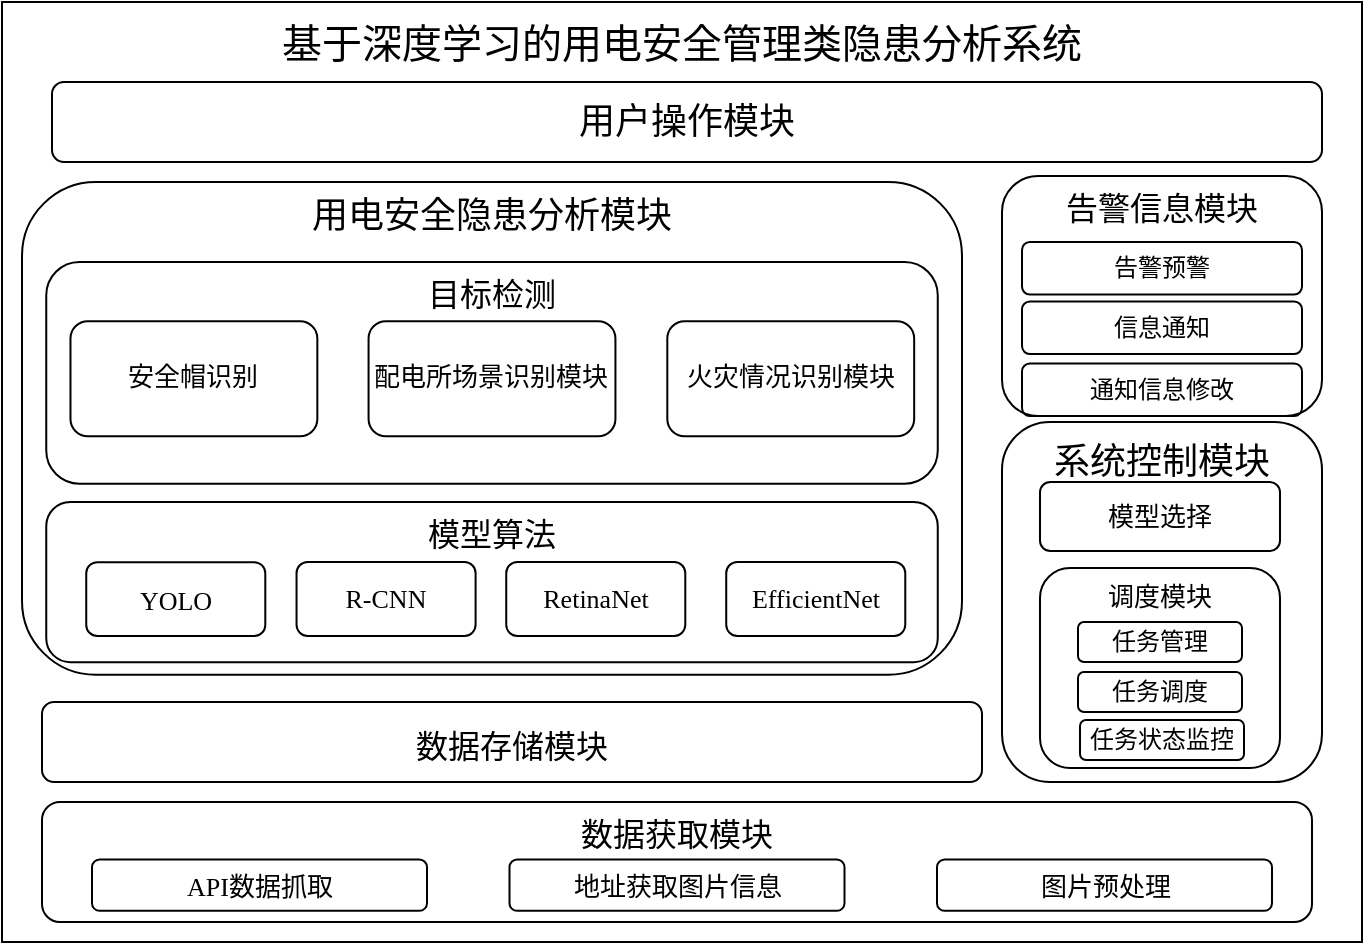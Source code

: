 <mxfile version="21.3.2" type="github">
  <diagram id="qzLwJ4X5yYsX_Pqfa8gJ" name="第 1 页">
    <mxGraphModel dx="1129" dy="655" grid="1" gridSize="10" guides="1" tooltips="1" connect="1" arrows="1" fold="1" page="1" pageScale="1" pageWidth="827" pageHeight="1169" math="0" shadow="0">
      <root>
        <mxCell id="0" />
        <mxCell id="1" parent="0" />
        <mxCell id="-XkHRvkM_vw5rs00xsbZ-1" value="" style="rounded=0;whiteSpace=wrap;html=1;glass=0;shadow=0;perimeterSpacing=0;fillColor=none;fontColor=#333333;strokeColor=#000000;fontFamily=宋体;" parent="1" vertex="1">
          <mxGeometry x="80" y="30" width="680" height="470" as="geometry" />
        </mxCell>
        <mxCell id="-XkHRvkM_vw5rs00xsbZ-2" value="&lt;font style=&quot;font-size: 20px;&quot;&gt;基于深度学习的用电安全管理类隐患分析系统&lt;/font&gt;" style="rounded=0;whiteSpace=wrap;html=1;shadow=0;glass=0;strokeColor=#000000;fontFamily=宋体;fontSize=12;fontColor=default;fillColor=none;strokeWidth=0;opacity=0;" parent="1" vertex="1">
          <mxGeometry x="80" y="30" width="680" height="40" as="geometry" />
        </mxCell>
        <mxCell id="-XkHRvkM_vw5rs00xsbZ-4" value="&lt;font style=&quot;font-size: 18px;&quot;&gt;用户操作模块&lt;/font&gt;" style="rounded=1;whiteSpace=wrap;html=1;shadow=0;glass=0;strokeColor=#000000;fontFamily=宋体;fontSize=18;fillColor=none;" parent="1" vertex="1">
          <mxGeometry x="105" y="70" width="635" height="40" as="geometry" />
        </mxCell>
        <mxCell id="-XkHRvkM_vw5rs00xsbZ-7" value="&lt;font style=&quot;font-size: 16px;&quot;&gt;数据存储模块&lt;/font&gt;" style="rounded=1;whiteSpace=wrap;html=1;shadow=0;glass=0;strokeColor=#000000;fontFamily=宋体;fontSize=20;fillColor=none;" parent="1" vertex="1">
          <mxGeometry x="100" y="380" width="470" height="40" as="geometry" />
        </mxCell>
        <mxCell id="8fsPF6jv214_PspzoPRW-3" value="&lt;font style=&quot;font-size: 16px;&quot;&gt;数据获取模块&lt;/font&gt;" style="rounded=1;whiteSpace=wrap;html=1;shadow=0;glass=0;strokeColor=#000000;fontFamily=宋体;fontSize=12;fillColor=none;verticalAlign=top;horizontal=1;" parent="1" vertex="1">
          <mxGeometry x="100" y="430" width="635" height="60" as="geometry" />
        </mxCell>
        <mxCell id="a34KFY5_O4nveKa4adVM-4" value="&lt;font style=&quot;font-size: 13px;&quot;&gt;地址获取图片信息&lt;/font&gt;" style="rounded=1;whiteSpace=wrap;html=1;fillColor=none;strokeColor=#000000;fontFamily=宋体;" parent="1" vertex="1">
          <mxGeometry x="333.75" y="458.714" width="167.5" height="25.714" as="geometry" />
        </mxCell>
        <mxCell id="a34KFY5_O4nveKa4adVM-6" value="&lt;font style=&quot;font-size: 13px;&quot;&gt;图片预处理&lt;/font&gt;" style="rounded=1;whiteSpace=wrap;html=1;fillColor=none;strokeColor=#000000;fontFamily=宋体;" parent="1" vertex="1">
          <mxGeometry x="547.5" y="458.714" width="167.5" height="25.714" as="geometry" />
        </mxCell>
        <mxCell id="a34KFY5_O4nveKa4adVM-7" value="&lt;font style=&quot;font-size: 13px;&quot;&gt;API数据抓取&lt;/font&gt;" style="rounded=1;whiteSpace=wrap;html=1;fillColor=none;strokeColor=#000000;fontFamily=宋体;" parent="1" vertex="1">
          <mxGeometry x="125" y="458.714" width="167.5" height="25.714" as="geometry" />
        </mxCell>
        <mxCell id="NONEwGI_FrMDEX2sMCA--4" value="" style="group" vertex="1" connectable="0" parent="1">
          <mxGeometry x="90" y="120" width="470" height="246.4" as="geometry" />
        </mxCell>
        <mxCell id="-XkHRvkM_vw5rs00xsbZ-13" value="用电安全隐患分析模块" style="rounded=1;whiteSpace=wrap;html=1;shadow=0;glass=0;strokeColor=#000000;fontFamily=宋体;fontSize=18;fillColor=none;verticalAlign=top;" parent="NONEwGI_FrMDEX2sMCA--4" vertex="1">
          <mxGeometry width="470" height="246.4" as="geometry" />
        </mxCell>
        <mxCell id="NONEwGI_FrMDEX2sMCA--3" value="" style="group" vertex="1" connectable="0" parent="NONEwGI_FrMDEX2sMCA--4">
          <mxGeometry x="12.123" y="40" width="445.754" height="110.88" as="geometry" />
        </mxCell>
        <mxCell id="a34KFY5_O4nveKa4adVM-10" value="&lt;font&gt;目标检测&lt;/font&gt;" style="rounded=1;whiteSpace=wrap;html=1;verticalAlign=top;fontSize=16;fillColor=none;strokeColor=#000000;container=0;fontFamily=宋体;" parent="NONEwGI_FrMDEX2sMCA--3" vertex="1">
          <mxGeometry width="445.754" height="110.88" as="geometry" />
        </mxCell>
        <mxCell id="a34KFY5_O4nveKa4adVM-11" value="&lt;span style=&quot;font-size: 13px;&quot;&gt;安全帽识别&lt;/span&gt;" style="rounded=1;whiteSpace=wrap;html=1;shadow=0;glass=0;strokeColor=#000000;fontFamily=宋体;fontSize=14;fontColor=default;fillColor=none;verticalAlign=middle;align=center;container=0;" parent="NONEwGI_FrMDEX2sMCA--3" vertex="1">
          <mxGeometry x="12.118" y="29.568" width="123.431" height="57.608" as="geometry" />
        </mxCell>
        <mxCell id="NONEwGI_FrMDEX2sMCA--1" value="&lt;font style=&quot;font-size: 13px;&quot;&gt;火灾情况识别模块&lt;/font&gt;" style="rounded=1;whiteSpace=wrap;html=1;shadow=0;glass=0;strokeColor=#000000;fontFamily=宋体;fontSize=14;fontColor=default;fillColor=none;verticalAlign=middle;align=center;container=0;" vertex="1" parent="NONEwGI_FrMDEX2sMCA--3">
          <mxGeometry x="310.531" y="29.568" width="123.431" height="57.608" as="geometry" />
        </mxCell>
        <mxCell id="NONEwGI_FrMDEX2sMCA--2" value="&lt;font style=&quot;font-size: 13px;&quot;&gt;配电所场景识别模块&lt;/font&gt;" style="rounded=1;whiteSpace=wrap;html=1;shadow=0;glass=0;strokeColor=#000000;fontFamily=宋体;fontSize=14;fontColor=default;fillColor=none;verticalAlign=middle;align=center;container=0;" vertex="1" parent="NONEwGI_FrMDEX2sMCA--3">
          <mxGeometry x="161.16" y="29.568" width="123.431" height="57.608" as="geometry" />
        </mxCell>
        <mxCell id="NONEwGI_FrMDEX2sMCA--7" value="" style="group" vertex="1" connectable="0" parent="NONEwGI_FrMDEX2sMCA--4">
          <mxGeometry x="12.123" y="160.0" width="445.754" height="80.08" as="geometry" />
        </mxCell>
        <mxCell id="a34KFY5_O4nveKa4adVM-22" value="&lt;font&gt;模型算法&lt;/font&gt;" style="rounded=1;whiteSpace=wrap;html=1;verticalAlign=top;fontSize=16;fillColor=none;strokeColor=#000000;fontFamily=宋体;" parent="NONEwGI_FrMDEX2sMCA--7" vertex="1">
          <mxGeometry width="445.754" height="80.08" as="geometry" />
        </mxCell>
        <mxCell id="a34KFY5_O4nveKa4adVM-94" value="&lt;font style=&quot;font-size: 13px;&quot;&gt;YOLO&lt;/font&gt;" style="rounded=1;whiteSpace=wrap;html=1;fontFamily=宋体;fillColor=none;strokeColor=#000000;" parent="NONEwGI_FrMDEX2sMCA--7" vertex="1">
          <mxGeometry x="19.998" y="30.08" width="89.524" height="36.96" as="geometry" />
        </mxCell>
        <mxCell id="a34KFY5_O4nveKa4adVM-95" value="&lt;font style=&quot;font-size: 13px;&quot;&gt;R-CNN&lt;/font&gt;" style="rounded=1;whiteSpace=wrap;html=1;fontFamily=宋体;fillColor=none;strokeColor=#000000;" parent="NONEwGI_FrMDEX2sMCA--7" vertex="1">
          <mxGeometry x="125.147" y="30.0" width="89.524" height="36.96" as="geometry" />
        </mxCell>
        <mxCell id="a34KFY5_O4nveKa4adVM-27" value="&lt;font style=&quot;font-size: 13px;&quot;&gt;RetinaNet&lt;/font&gt;" style="rounded=1;whiteSpace=wrap;html=1;fontFamily=宋体;fillColor=none;strokeColor=#000000;" parent="NONEwGI_FrMDEX2sMCA--7" vertex="1">
          <mxGeometry x="229.997" y="30.0" width="89.524" height="36.96" as="geometry" />
        </mxCell>
        <mxCell id="a34KFY5_O4nveKa4adVM-99" value="&lt;font style=&quot;font-size: 13px;&quot;&gt;EfficientNet&lt;/font&gt;" style="rounded=1;whiteSpace=wrap;html=1;fontFamily=宋体;fillColor=none;strokeColor=#000000;" parent="NONEwGI_FrMDEX2sMCA--7" vertex="1">
          <mxGeometry x="339.992" y="30.0" width="89.524" height="36.96" as="geometry" />
        </mxCell>
        <mxCell id="NONEwGI_FrMDEX2sMCA--8" value="" style="group" vertex="1" connectable="0" parent="1">
          <mxGeometry x="580" y="120" width="160" height="120" as="geometry" />
        </mxCell>
        <mxCell id="8fsPF6jv214_PspzoPRW-1" value="&lt;font style=&quot;font-size: 16px;&quot;&gt;告警信息模块&lt;/font&gt;" style="rounded=1;whiteSpace=wrap;html=1;shadow=0;glass=0;strokeColor=#000000;fontFamily=宋体;fontSize=16;fillColor=none;verticalAlign=top;container=0;" parent="NONEwGI_FrMDEX2sMCA--8" vertex="1">
          <mxGeometry y="-3" width="160" height="120" as="geometry" />
        </mxCell>
        <mxCell id="a34KFY5_O4nveKa4adVM-1" value="告警预警" style="rounded=1;whiteSpace=wrap;html=1;fillColor=none;strokeColor=#000000;fontFamily=宋体;container=0;" parent="NONEwGI_FrMDEX2sMCA--8" vertex="1">
          <mxGeometry x="10" y="30" width="140" height="26.25" as="geometry" />
        </mxCell>
        <mxCell id="a34KFY5_O4nveKa4adVM-83" value="通知信息修改" style="rounded=1;whiteSpace=wrap;html=1;fillColor=none;strokeColor=#000000;fontFamily=宋体;container=0;" parent="NONEwGI_FrMDEX2sMCA--8" vertex="1">
          <mxGeometry x="10" y="90.75" width="140" height="26.25" as="geometry" />
        </mxCell>
        <mxCell id="a34KFY5_O4nveKa4adVM-84" value="信息通知" style="rounded=1;whiteSpace=wrap;html=1;fillColor=none;strokeColor=#000000;fontFamily=宋体;container=0;" parent="NONEwGI_FrMDEX2sMCA--8" vertex="1">
          <mxGeometry x="10" y="59.75" width="140" height="26.25" as="geometry" />
        </mxCell>
        <mxCell id="NONEwGI_FrMDEX2sMCA--9" value="" style="group" vertex="1" connectable="0" parent="1">
          <mxGeometry x="580" y="240" width="160" height="180" as="geometry" />
        </mxCell>
        <mxCell id="a34KFY5_O4nveKa4adVM-45" value="&lt;font style=&quot;font-size: 18px;&quot;&gt;系统控制模块&lt;/font&gt;" style="rounded=1;whiteSpace=wrap;html=1;shadow=0;glass=0;strokeColor=#000000;fontFamily=宋体;fontSize=20;fillColor=none;verticalAlign=top;container=0;" parent="NONEwGI_FrMDEX2sMCA--9" vertex="1">
          <mxGeometry width="160" height="180" as="geometry" />
        </mxCell>
        <mxCell id="a34KFY5_O4nveKa4adVM-53" value="模型选择" style="rounded=1;whiteSpace=wrap;html=1;fontFamily=宋体;fillColor=none;strokeColor=#000000;fontSize=13;container=0;" parent="NONEwGI_FrMDEX2sMCA--9" vertex="1">
          <mxGeometry x="19" y="30" width="120" height="34.5" as="geometry" />
        </mxCell>
        <mxCell id="a34KFY5_O4nveKa4adVM-57" value="调度模块" style="rounded=1;whiteSpace=wrap;html=1;fontFamily=宋体;fillColor=none;strokeColor=#000000;fontSize=13;verticalAlign=top;container=0;" parent="NONEwGI_FrMDEX2sMCA--9" vertex="1">
          <mxGeometry x="19" y="73" width="120" height="100" as="geometry" />
        </mxCell>
        <mxCell id="a34KFY5_O4nveKa4adVM-62" value="任务管理" style="rounded=1;whiteSpace=wrap;html=1;fillColor=none;strokeColor=#000000;fontFamily=宋体;container=0;" parent="NONEwGI_FrMDEX2sMCA--9" vertex="1">
          <mxGeometry x="38" y="100" width="82" height="20" as="geometry" />
        </mxCell>
        <mxCell id="a34KFY5_O4nveKa4adVM-65" value="任务调度" style="rounded=1;whiteSpace=wrap;html=1;fillColor=none;strokeColor=#000000;fontFamily=宋体;container=0;" parent="NONEwGI_FrMDEX2sMCA--9" vertex="1">
          <mxGeometry x="38" y="125" width="82" height="20" as="geometry" />
        </mxCell>
        <mxCell id="a34KFY5_O4nveKa4adVM-66" value="任务状态监控" style="rounded=1;whiteSpace=wrap;html=1;fillColor=none;strokeColor=#000000;fontFamily=宋体;container=0;" parent="NONEwGI_FrMDEX2sMCA--9" vertex="1">
          <mxGeometry x="39" y="149" width="82" height="20" as="geometry" />
        </mxCell>
      </root>
    </mxGraphModel>
  </diagram>
</mxfile>
